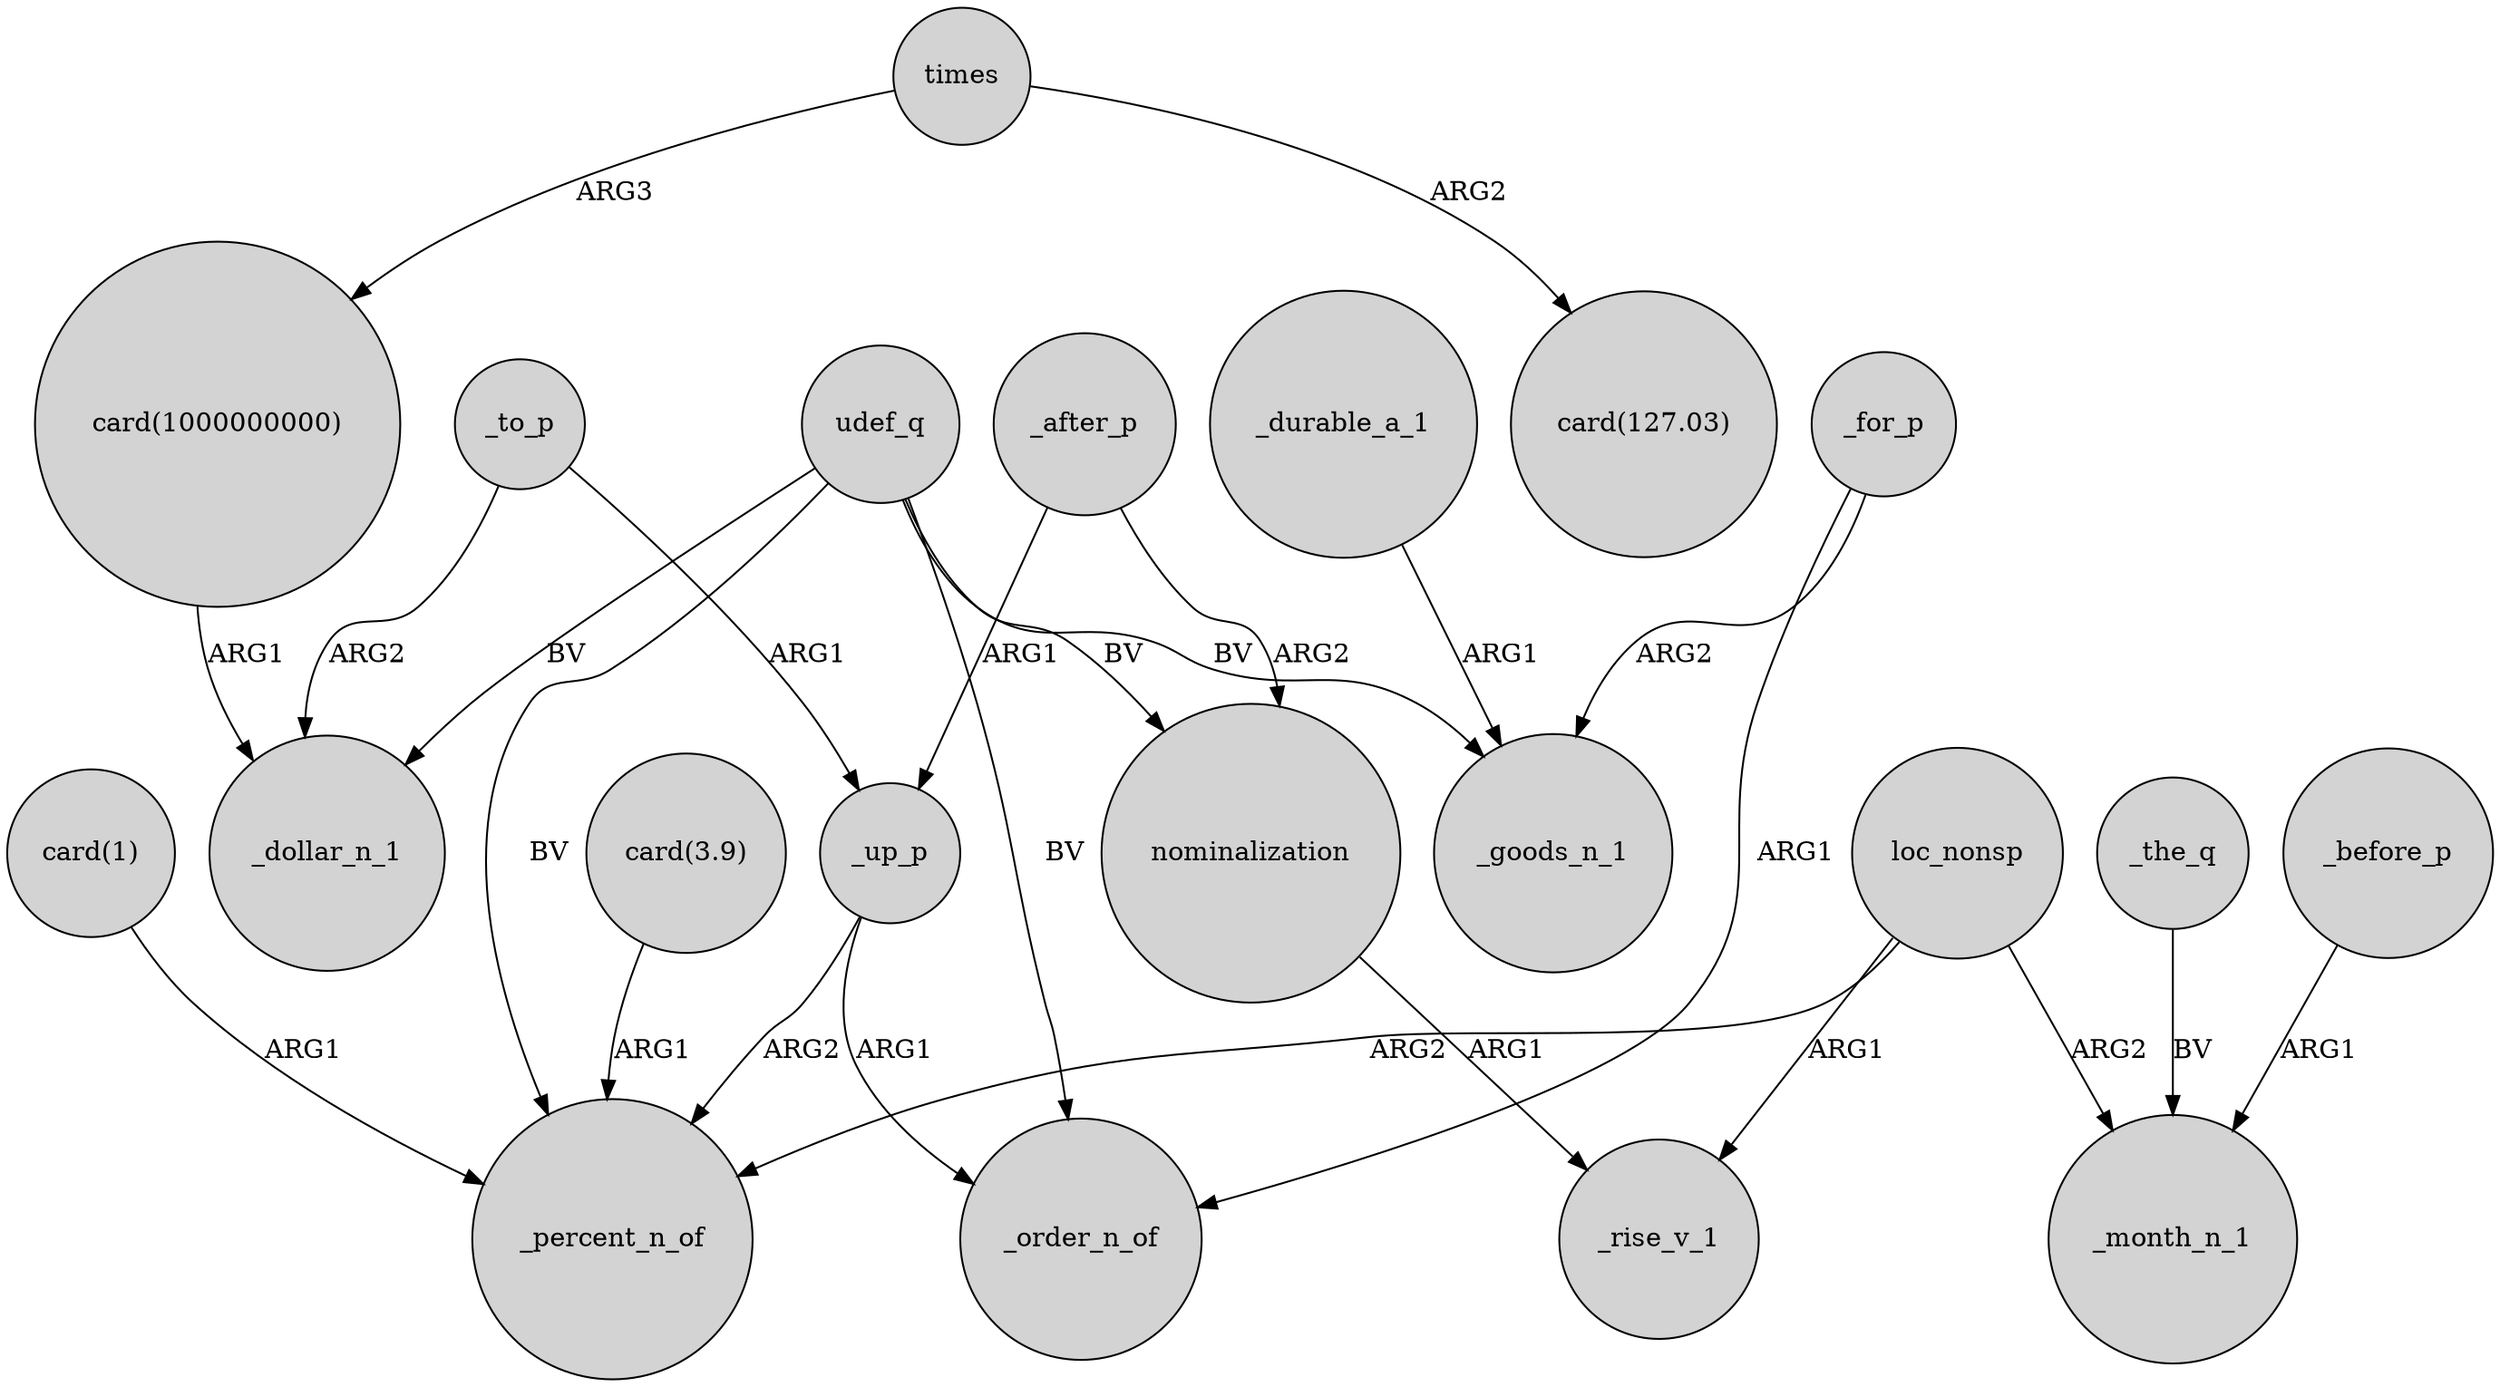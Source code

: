 digraph {
	node [shape=circle style=filled]
	_after_p -> nominalization [label=ARG2]
	udef_q -> _order_n_of [label=BV]
	"card(1)" -> _percent_n_of [label=ARG1]
	udef_q -> _dollar_n_1 [label=BV]
	times -> "card(127.03)" [label=ARG2]
	"card(3.9)" -> _percent_n_of [label=ARG1]
	_to_p -> _up_p [label=ARG1]
	_to_p -> _dollar_n_1 [label=ARG2]
	loc_nonsp -> _rise_v_1 [label=ARG1]
	"card(1000000000)" -> _dollar_n_1 [label=ARG1]
	_up_p -> _order_n_of [label=ARG1]
	times -> "card(1000000000)" [label=ARG3]
	udef_q -> _goods_n_1 [label=BV]
	_durable_a_1 -> _goods_n_1 [label=ARG1]
	udef_q -> _percent_n_of [label=BV]
	loc_nonsp -> _percent_n_of [label=ARG2]
	udef_q -> nominalization [label=BV]
	nominalization -> _rise_v_1 [label=ARG1]
	_for_p -> _goods_n_1 [label=ARG2]
	_up_p -> _percent_n_of [label=ARG2]
	_the_q -> _month_n_1 [label=BV]
	_after_p -> _up_p [label=ARG1]
	loc_nonsp -> _month_n_1 [label=ARG2]
	_before_p -> _month_n_1 [label=ARG1]
	_for_p -> _order_n_of [label=ARG1]
}
